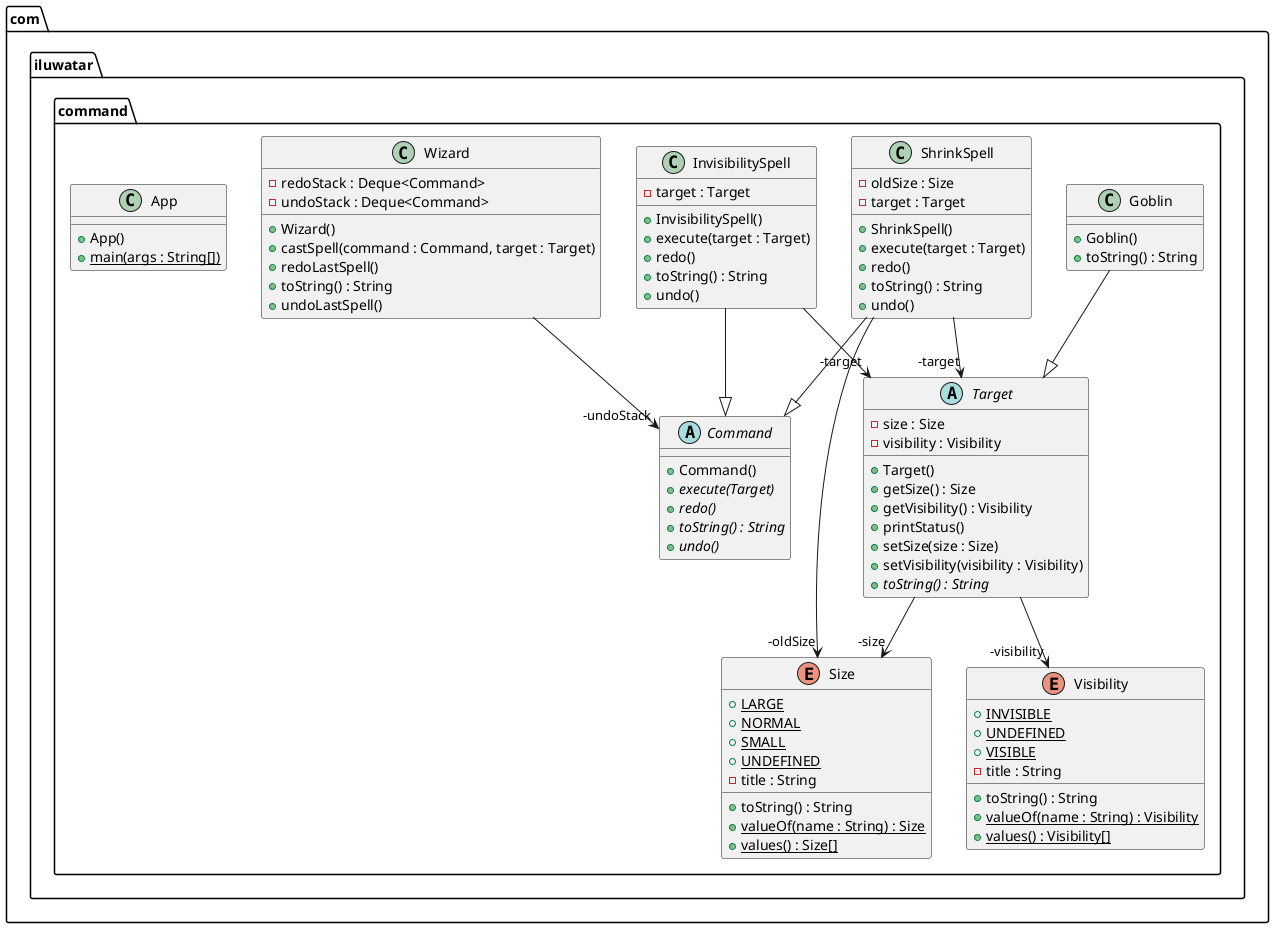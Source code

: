 @startuml
package com.iluwatar.command {
  abstract class Target {
    - size : Size
    - visibility : Visibility
    + Target()
    + getSize() : Size
    + getVisibility() : Visibility
    + printStatus()
    + setSize(size : Size)
    + setVisibility(visibility : Visibility)
    + toString() : String {abstract}
  }
  class Goblin {
    + Goblin()
    + toString() : String
  }
  class ShrinkSpell {
    - oldSize : Size
    - target : Target
    + ShrinkSpell()
    + execute(target : Target)
    + redo()
    + toString() : String
    + undo()
  }
  class InvisibilitySpell {
    - target : Target
    + InvisibilitySpell()
    + execute(target : Target)
    + redo()
    + toString() : String
    + undo()
  }
  class Wizard {
    - redoStack : Deque<Command>
    - undoStack : Deque<Command>
    + Wizard()
    + castSpell(command : Command, target : Target)
    + redoLastSpell()
    + toString() : String
    + undoLastSpell()
  }
  class App {
    + App()
    + main(args : String[]) {static}
  }
  abstract class Command {
    + Command()
    + execute(Target) {abstract}
    + redo() {abstract}
    + toString() : String {abstract}
    + undo() {abstract}
  }
  enum Size {
    + LARGE {static}
    + NORMAL {static}
    + SMALL {static}
    + UNDEFINED {static}
    - title : String
    + toString() : String
    + valueOf(name : String) : Size {static}
    + values() : Size[] {static}
  }
  enum Visibility {
    + INVISIBLE {static}
    + UNDEFINED {static}
    + VISIBLE {static}
    - title : String
    + toString() : String
    + valueOf(name : String) : Visibility {static}
    + values() : Visibility[] {static}
  }
}
Target -->  "-size" Size
Wizard -->  "-undoStack" Command
ShrinkSpell -->  "-oldSize" Size
InvisibilitySpell -->  "-target" Target
ShrinkSpell -->  "-target" Target
Target -->  "-visibility" Visibility
Goblin --|> Target 
ShrinkSpell --|> Command 
InvisibilitySpell --|> Command 
@enduml